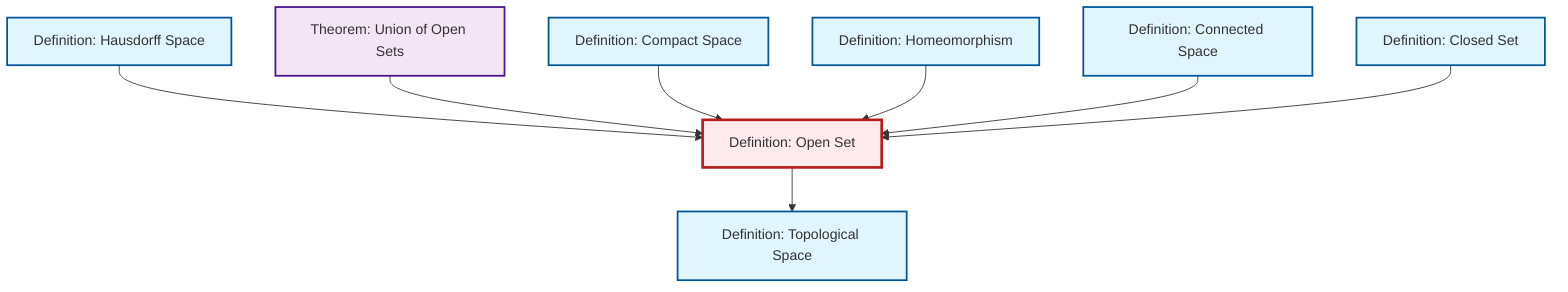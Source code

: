 graph TD
    classDef definition fill:#e1f5fe,stroke:#01579b,stroke-width:2px
    classDef theorem fill:#f3e5f5,stroke:#4a148c,stroke-width:2px
    classDef axiom fill:#fff3e0,stroke:#e65100,stroke-width:2px
    classDef example fill:#e8f5e9,stroke:#1b5e20,stroke-width:2px
    classDef current fill:#ffebee,stroke:#b71c1c,stroke-width:3px
    def-connected["Definition: Connected Space"]:::definition
    thm-union-open-sets["Theorem: Union of Open Sets"]:::theorem
    def-open-set["Definition: Open Set"]:::definition
    def-closed-set["Definition: Closed Set"]:::definition
    def-hausdorff["Definition: Hausdorff Space"]:::definition
    def-homeomorphism["Definition: Homeomorphism"]:::definition
    def-compact["Definition: Compact Space"]:::definition
    def-topological-space["Definition: Topological Space"]:::definition
    def-open-set --> def-topological-space
    def-hausdorff --> def-open-set
    thm-union-open-sets --> def-open-set
    def-compact --> def-open-set
    def-homeomorphism --> def-open-set
    def-connected --> def-open-set
    def-closed-set --> def-open-set
    class def-open-set current
